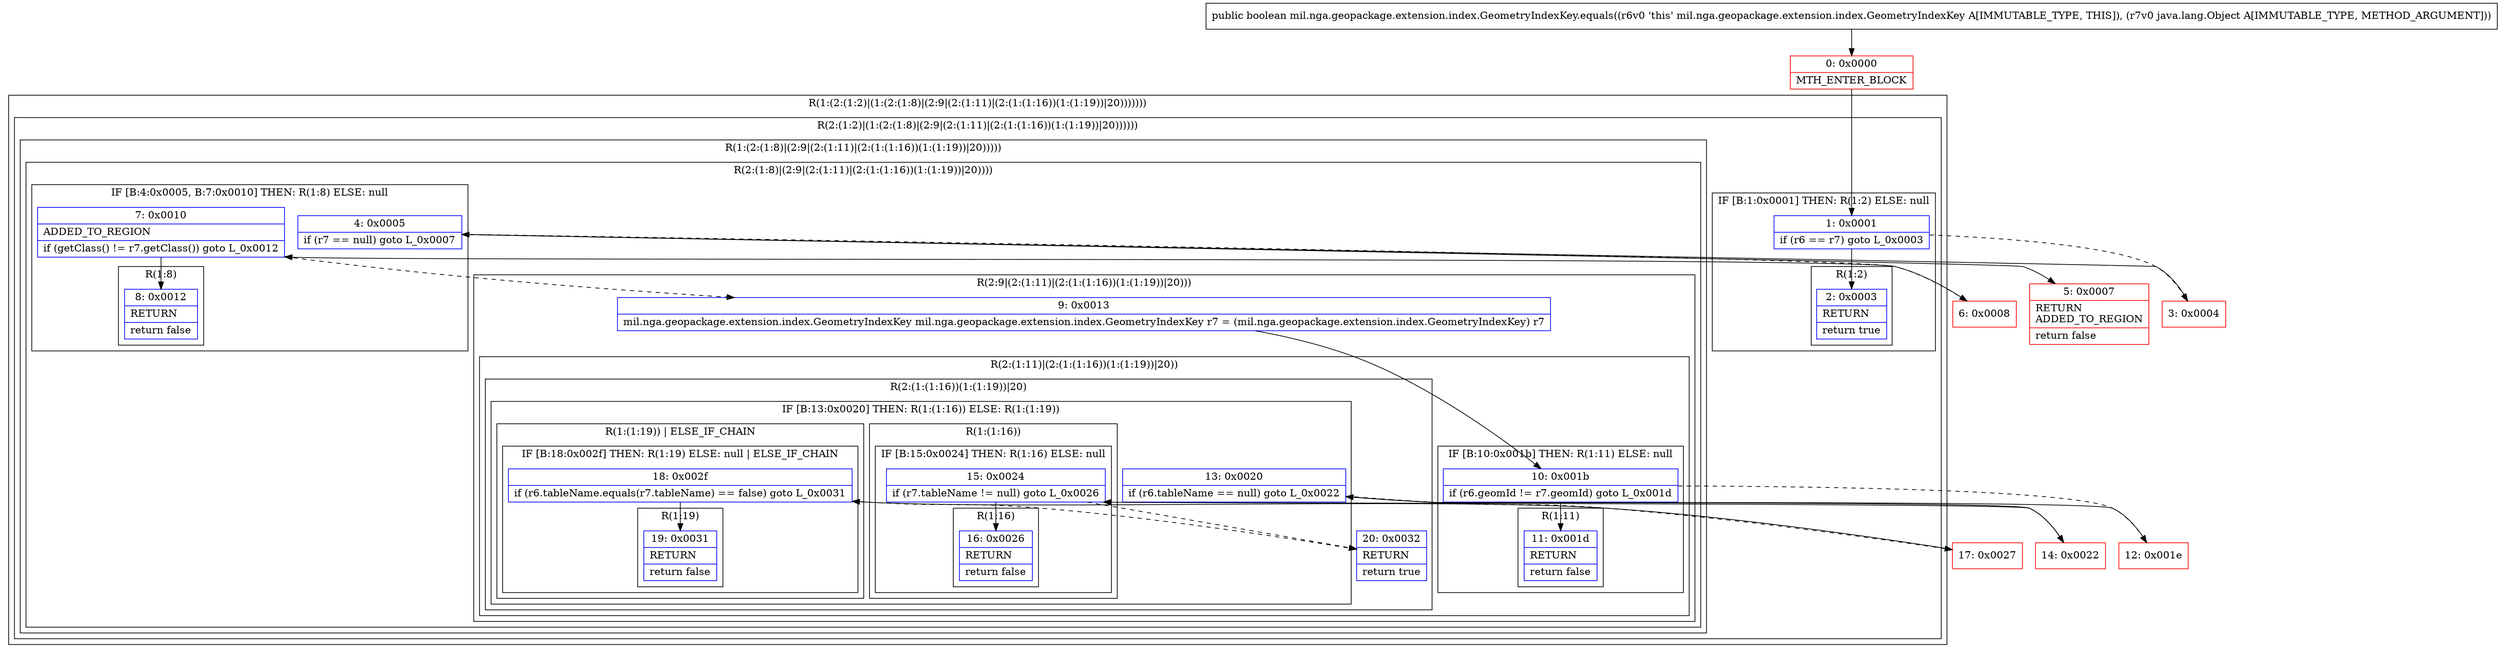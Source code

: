 digraph "CFG formil.nga.geopackage.extension.index.GeometryIndexKey.equals(Ljava\/lang\/Object;)Z" {
subgraph cluster_Region_1546403892 {
label = "R(1:(2:(1:2)|(1:(2:(1:8)|(2:9|(2:(1:11)|(2:(1:(1:16))(1:(1:19))|20)))))))";
node [shape=record,color=blue];
subgraph cluster_Region_712413497 {
label = "R(2:(1:2)|(1:(2:(1:8)|(2:9|(2:(1:11)|(2:(1:(1:16))(1:(1:19))|20))))))";
node [shape=record,color=blue];
subgraph cluster_IfRegion_1335898988 {
label = "IF [B:1:0x0001] THEN: R(1:2) ELSE: null";
node [shape=record,color=blue];
Node_1 [shape=record,label="{1\:\ 0x0001|if (r6 == r7) goto L_0x0003\l}"];
subgraph cluster_Region_1550623613 {
label = "R(1:2)";
node [shape=record,color=blue];
Node_2 [shape=record,label="{2\:\ 0x0003|RETURN\l|return true\l}"];
}
}
subgraph cluster_Region_1660904740 {
label = "R(1:(2:(1:8)|(2:9|(2:(1:11)|(2:(1:(1:16))(1:(1:19))|20)))))";
node [shape=record,color=blue];
subgraph cluster_Region_2090786587 {
label = "R(2:(1:8)|(2:9|(2:(1:11)|(2:(1:(1:16))(1:(1:19))|20))))";
node [shape=record,color=blue];
subgraph cluster_IfRegion_845920439 {
label = "IF [B:4:0x0005, B:7:0x0010] THEN: R(1:8) ELSE: null";
node [shape=record,color=blue];
Node_4 [shape=record,label="{4\:\ 0x0005|if (r7 == null) goto L_0x0007\l}"];
Node_7 [shape=record,label="{7\:\ 0x0010|ADDED_TO_REGION\l|if (getClass() != r7.getClass()) goto L_0x0012\l}"];
subgraph cluster_Region_187011788 {
label = "R(1:8)";
node [shape=record,color=blue];
Node_8 [shape=record,label="{8\:\ 0x0012|RETURN\l|return false\l}"];
}
}
subgraph cluster_Region_1670468605 {
label = "R(2:9|(2:(1:11)|(2:(1:(1:16))(1:(1:19))|20)))";
node [shape=record,color=blue];
Node_9 [shape=record,label="{9\:\ 0x0013|mil.nga.geopackage.extension.index.GeometryIndexKey mil.nga.geopackage.extension.index.GeometryIndexKey r7 = (mil.nga.geopackage.extension.index.GeometryIndexKey) r7\l}"];
subgraph cluster_Region_317329609 {
label = "R(2:(1:11)|(2:(1:(1:16))(1:(1:19))|20))";
node [shape=record,color=blue];
subgraph cluster_IfRegion_215446893 {
label = "IF [B:10:0x001b] THEN: R(1:11) ELSE: null";
node [shape=record,color=blue];
Node_10 [shape=record,label="{10\:\ 0x001b|if (r6.geomId != r7.geomId) goto L_0x001d\l}"];
subgraph cluster_Region_403071880 {
label = "R(1:11)";
node [shape=record,color=blue];
Node_11 [shape=record,label="{11\:\ 0x001d|RETURN\l|return false\l}"];
}
}
subgraph cluster_Region_2001194559 {
label = "R(2:(1:(1:16))(1:(1:19))|20)";
node [shape=record,color=blue];
subgraph cluster_IfRegion_1347654121 {
label = "IF [B:13:0x0020] THEN: R(1:(1:16)) ELSE: R(1:(1:19))";
node [shape=record,color=blue];
Node_13 [shape=record,label="{13\:\ 0x0020|if (r6.tableName == null) goto L_0x0022\l}"];
subgraph cluster_Region_318615410 {
label = "R(1:(1:16))";
node [shape=record,color=blue];
subgraph cluster_IfRegion_166443815 {
label = "IF [B:15:0x0024] THEN: R(1:16) ELSE: null";
node [shape=record,color=blue];
Node_15 [shape=record,label="{15\:\ 0x0024|if (r7.tableName != null) goto L_0x0026\l}"];
subgraph cluster_Region_969704582 {
label = "R(1:16)";
node [shape=record,color=blue];
Node_16 [shape=record,label="{16\:\ 0x0026|RETURN\l|return false\l}"];
}
}
}
subgraph cluster_Region_1882428342 {
label = "R(1:(1:19)) | ELSE_IF_CHAIN\l";
node [shape=record,color=blue];
subgraph cluster_IfRegion_287063853 {
label = "IF [B:18:0x002f] THEN: R(1:19) ELSE: null | ELSE_IF_CHAIN\l";
node [shape=record,color=blue];
Node_18 [shape=record,label="{18\:\ 0x002f|if (r6.tableName.equals(r7.tableName) == false) goto L_0x0031\l}"];
subgraph cluster_Region_1008965760 {
label = "R(1:19)";
node [shape=record,color=blue];
Node_19 [shape=record,label="{19\:\ 0x0031|RETURN\l|return false\l}"];
}
}
}
}
Node_20 [shape=record,label="{20\:\ 0x0032|RETURN\l|return true\l}"];
}
}
}
}
}
}
}
Node_0 [shape=record,color=red,label="{0\:\ 0x0000|MTH_ENTER_BLOCK\l}"];
Node_3 [shape=record,color=red,label="{3\:\ 0x0004}"];
Node_5 [shape=record,color=red,label="{5\:\ 0x0007|RETURN\lADDED_TO_REGION\l|return false\l}"];
Node_6 [shape=record,color=red,label="{6\:\ 0x0008}"];
Node_12 [shape=record,color=red,label="{12\:\ 0x001e}"];
Node_14 [shape=record,color=red,label="{14\:\ 0x0022}"];
Node_17 [shape=record,color=red,label="{17\:\ 0x0027}"];
MethodNode[shape=record,label="{public boolean mil.nga.geopackage.extension.index.GeometryIndexKey.equals((r6v0 'this' mil.nga.geopackage.extension.index.GeometryIndexKey A[IMMUTABLE_TYPE, THIS]), (r7v0 java.lang.Object A[IMMUTABLE_TYPE, METHOD_ARGUMENT])) }"];
MethodNode -> Node_0;
Node_1 -> Node_2;
Node_1 -> Node_3[style=dashed];
Node_4 -> Node_5;
Node_4 -> Node_6[style=dashed];
Node_7 -> Node_8;
Node_7 -> Node_9[style=dashed];
Node_9 -> Node_10;
Node_10 -> Node_11;
Node_10 -> Node_12[style=dashed];
Node_13 -> Node_14;
Node_13 -> Node_17[style=dashed];
Node_15 -> Node_16;
Node_15 -> Node_20[style=dashed];
Node_18 -> Node_19;
Node_18 -> Node_20[style=dashed];
Node_0 -> Node_1;
Node_3 -> Node_4;
Node_6 -> Node_7;
Node_12 -> Node_13;
Node_14 -> Node_15;
Node_17 -> Node_18;
}


